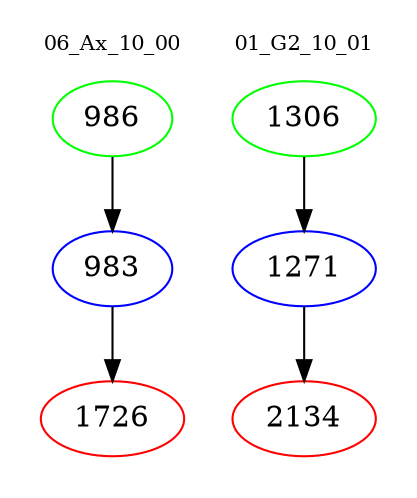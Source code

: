digraph{
subgraph cluster_0 {
color = white
label = "06_Ax_10_00";
fontsize=10;
T0_986 [label="986", color="green"]
T0_986 -> T0_983 [color="black"]
T0_983 [label="983", color="blue"]
T0_983 -> T0_1726 [color="black"]
T0_1726 [label="1726", color="red"]
}
subgraph cluster_1 {
color = white
label = "01_G2_10_01";
fontsize=10;
T1_1306 [label="1306", color="green"]
T1_1306 -> T1_1271 [color="black"]
T1_1271 [label="1271", color="blue"]
T1_1271 -> T1_2134 [color="black"]
T1_2134 [label="2134", color="red"]
}
}
